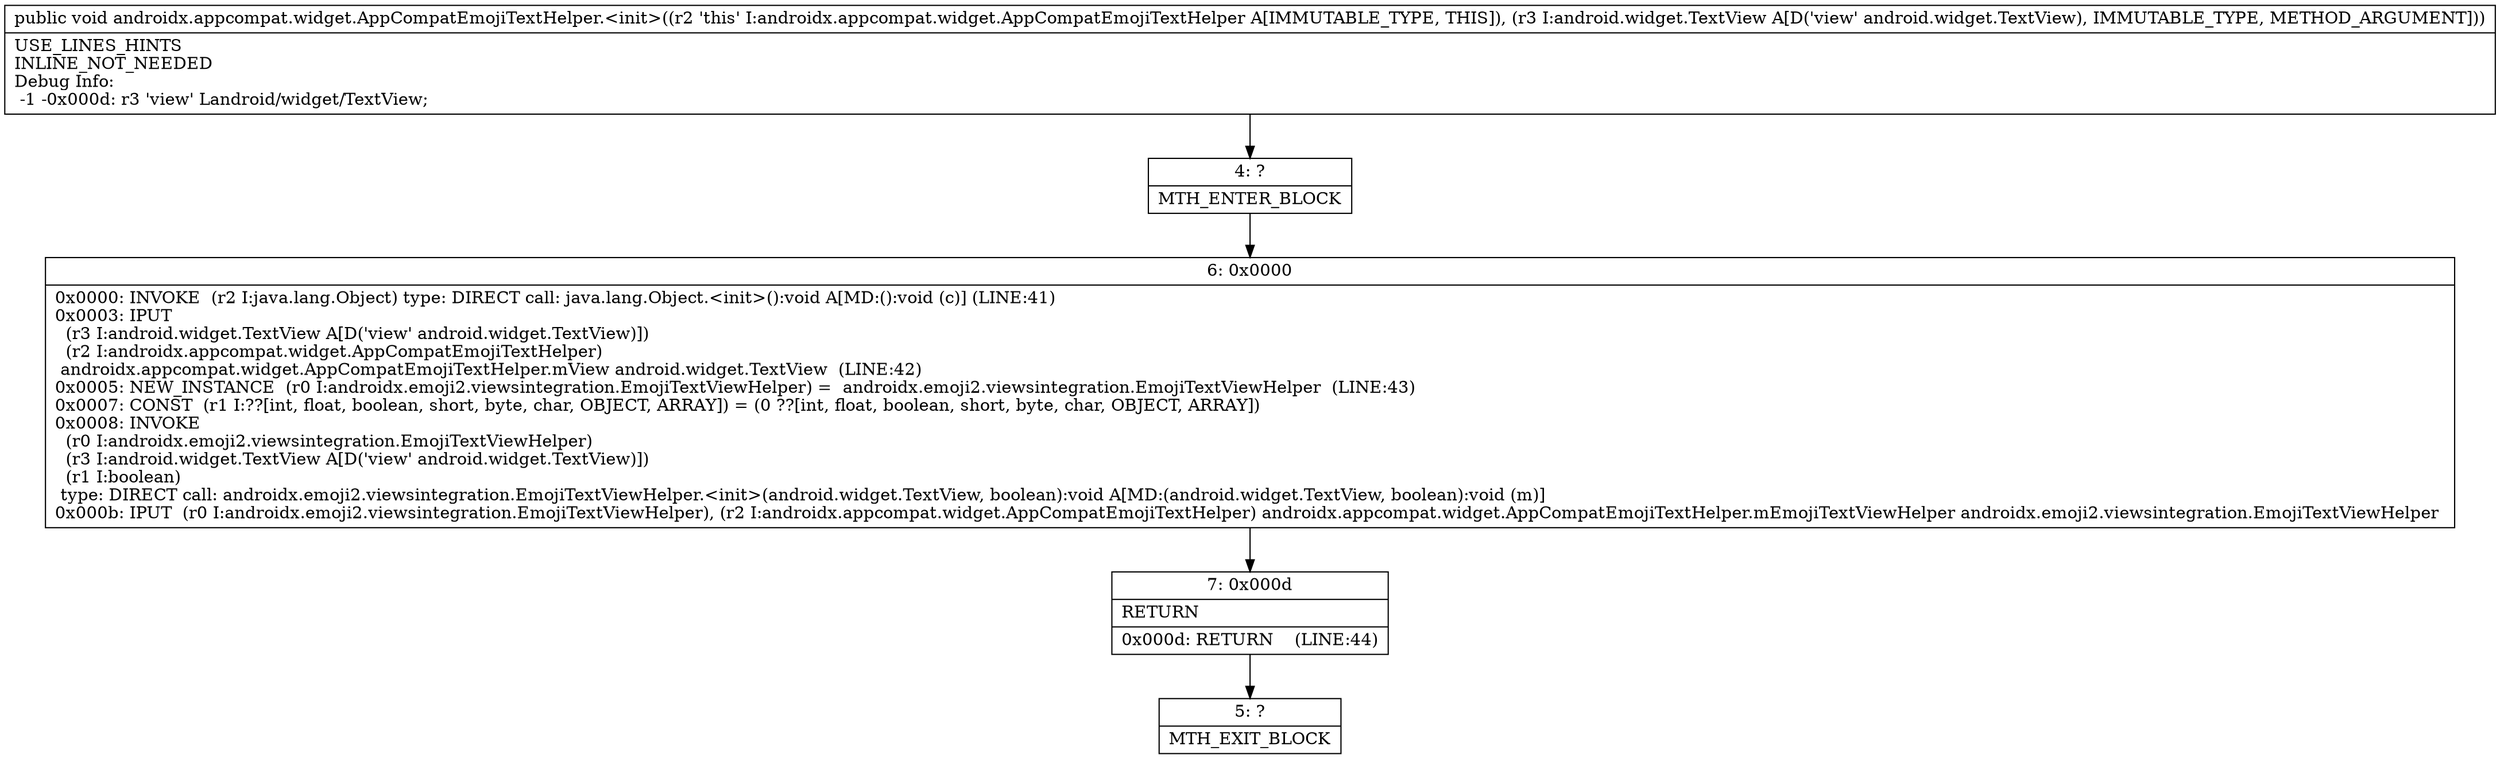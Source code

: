 digraph "CFG forandroidx.appcompat.widget.AppCompatEmojiTextHelper.\<init\>(Landroid\/widget\/TextView;)V" {
Node_4 [shape=record,label="{4\:\ ?|MTH_ENTER_BLOCK\l}"];
Node_6 [shape=record,label="{6\:\ 0x0000|0x0000: INVOKE  (r2 I:java.lang.Object) type: DIRECT call: java.lang.Object.\<init\>():void A[MD:():void (c)] (LINE:41)\l0x0003: IPUT  \l  (r3 I:android.widget.TextView A[D('view' android.widget.TextView)])\l  (r2 I:androidx.appcompat.widget.AppCompatEmojiTextHelper)\l androidx.appcompat.widget.AppCompatEmojiTextHelper.mView android.widget.TextView  (LINE:42)\l0x0005: NEW_INSTANCE  (r0 I:androidx.emoji2.viewsintegration.EmojiTextViewHelper) =  androidx.emoji2.viewsintegration.EmojiTextViewHelper  (LINE:43)\l0x0007: CONST  (r1 I:??[int, float, boolean, short, byte, char, OBJECT, ARRAY]) = (0 ??[int, float, boolean, short, byte, char, OBJECT, ARRAY]) \l0x0008: INVOKE  \l  (r0 I:androidx.emoji2.viewsintegration.EmojiTextViewHelper)\l  (r3 I:android.widget.TextView A[D('view' android.widget.TextView)])\l  (r1 I:boolean)\l type: DIRECT call: androidx.emoji2.viewsintegration.EmojiTextViewHelper.\<init\>(android.widget.TextView, boolean):void A[MD:(android.widget.TextView, boolean):void (m)]\l0x000b: IPUT  (r0 I:androidx.emoji2.viewsintegration.EmojiTextViewHelper), (r2 I:androidx.appcompat.widget.AppCompatEmojiTextHelper) androidx.appcompat.widget.AppCompatEmojiTextHelper.mEmojiTextViewHelper androidx.emoji2.viewsintegration.EmojiTextViewHelper \l}"];
Node_7 [shape=record,label="{7\:\ 0x000d|RETURN\l|0x000d: RETURN    (LINE:44)\l}"];
Node_5 [shape=record,label="{5\:\ ?|MTH_EXIT_BLOCK\l}"];
MethodNode[shape=record,label="{public void androidx.appcompat.widget.AppCompatEmojiTextHelper.\<init\>((r2 'this' I:androidx.appcompat.widget.AppCompatEmojiTextHelper A[IMMUTABLE_TYPE, THIS]), (r3 I:android.widget.TextView A[D('view' android.widget.TextView), IMMUTABLE_TYPE, METHOD_ARGUMENT]))  | USE_LINES_HINTS\lINLINE_NOT_NEEDED\lDebug Info:\l  \-1 \-0x000d: r3 'view' Landroid\/widget\/TextView;\l}"];
MethodNode -> Node_4;Node_4 -> Node_6;
Node_6 -> Node_7;
Node_7 -> Node_5;
}

